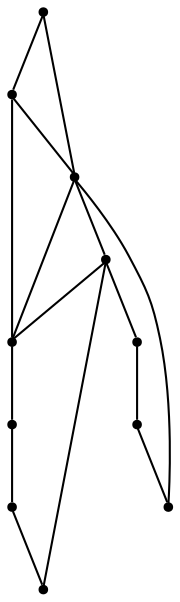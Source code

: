 graph {
  node [shape=point,comment="{\"directed\":false,\"doi\":\"10.1007/978-3-662-45803-7_41\",\"figure\":\"7 (3)\"}"]

  v0 [pos="1389.0889540561868,912.6167200362439"]
  v1 [pos="1386.1576618775075,875.3637317799943"]
  v2 [pos="1150.9172653441142,674.4920405681532"]
  v3 [pos="1377.430590706716,839.0280227889746"]
  v4 [pos="1363.1285163699104,804.5100788661387"]
  v5 [pos="1343.6020079742393,772.6516086964741"]
  v6 [pos="1319.330282673067,744.2368160789931"]
  v7 [pos="1290.909880565961,719.9656830549293"]
  v8 [pos="1259.045248323402,700.4430287126187"]
  v9 [pos="1224.516163618203,686.1479756197251"]
  v10 [pos="1188.1774806288836,677.4224997353245"]

  v0 -- v1 [id="-1",pos="1389.0889540561868,912.6167200362439 1386.1576618775075,875.3637317799943 1386.1576618775075,875.3637317799943 1386.1576618775075,875.3637317799943"]
  v2 -- v3 [id="-2",pos="1150.9172653441142,674.4920405681532 1377.430590706716,839.0280227889746 1377.430590706716,839.0280227889746 1377.430590706716,839.0280227889746"]
  v2 -- v0 [id="-3",pos="1150.9172653441142,674.4920405681532 1389.0889540561868,912.6167200362439 1389.0889540561868,912.6167200362439 1389.0889540561868,912.6167200362439"]
  v2 -- v7 [id="-4",pos="1150.9172653441142,674.4920405681532 1290.909880565961,719.9656830549293 1290.909880565961,719.9656830549293 1290.909880565961,719.9656830549293"]
  v10 -- v2 [id="-5",pos="1188.1774806288836,677.4224997353245 1150.9172653441142,674.4920405681532 1150.9172653441142,674.4920405681532 1150.9172653441142,674.4920405681532"]
  v9 -- v10 [id="-6",pos="1224.516163618203,686.1479756197251 1188.1774806288836,677.4224997353245 1188.1774806288836,677.4224997353245 1188.1774806288836,677.4224997353245"]
  v8 -- v9 [id="-7",pos="1259.045248323402,700.4430287126187 1224.516163618203,686.1479756197251 1224.516163618203,686.1479756197251 1224.516163618203,686.1479756197251"]
  v7 -- v8 [id="-8",pos="1290.909880565961,719.9656830549293 1259.045248323402,700.4430287126187 1259.045248323402,700.4430287126187 1259.045248323402,700.4430287126187"]
  v7 -- v3 [id="-9",pos="1290.909880565961,719.9656830549293 1377.430590706716,839.0280227889746 1377.430590706716,839.0280227889746 1377.430590706716,839.0280227889746"]
  v6 -- v7 [id="-10",pos="1319.330282673067,744.2368160789931 1290.909880565961,719.9656830549293 1290.909880565961,719.9656830549293 1290.909880565961,719.9656830549293"]
  v5 -- v6 [id="-11",pos="1343.6020079742393,772.6516086964741 1319.330282673067,744.2368160789931 1319.330282673067,744.2368160789931 1319.330282673067,744.2368160789931"]
  v4 -- v5 [id="-12",pos="1363.1285163699104,804.5100788661387 1343.6020079742393,772.6516086964741 1343.6020079742393,772.6516086964741 1343.6020079742393,772.6516086964741"]
  v3 -- v4 [id="-13",pos="1377.430590706716,839.0280227889746 1363.1285163699104,804.5100788661387 1363.1285163699104,804.5100788661387 1363.1285163699104,804.5100788661387"]
  v1 -- v3 [id="-14",pos="1386.1576618775075,875.3637317799943 1377.430590706716,839.0280227889746 1377.430590706716,839.0280227889746 1377.430590706716,839.0280227889746"]
  v1 -- v2 [id="-15",pos="1386.1576618775075,875.3637317799943 1150.9172653441142,674.4920405681532 1150.9172653441142,674.4920405681532 1150.9172653441142,674.4920405681532"]
}
